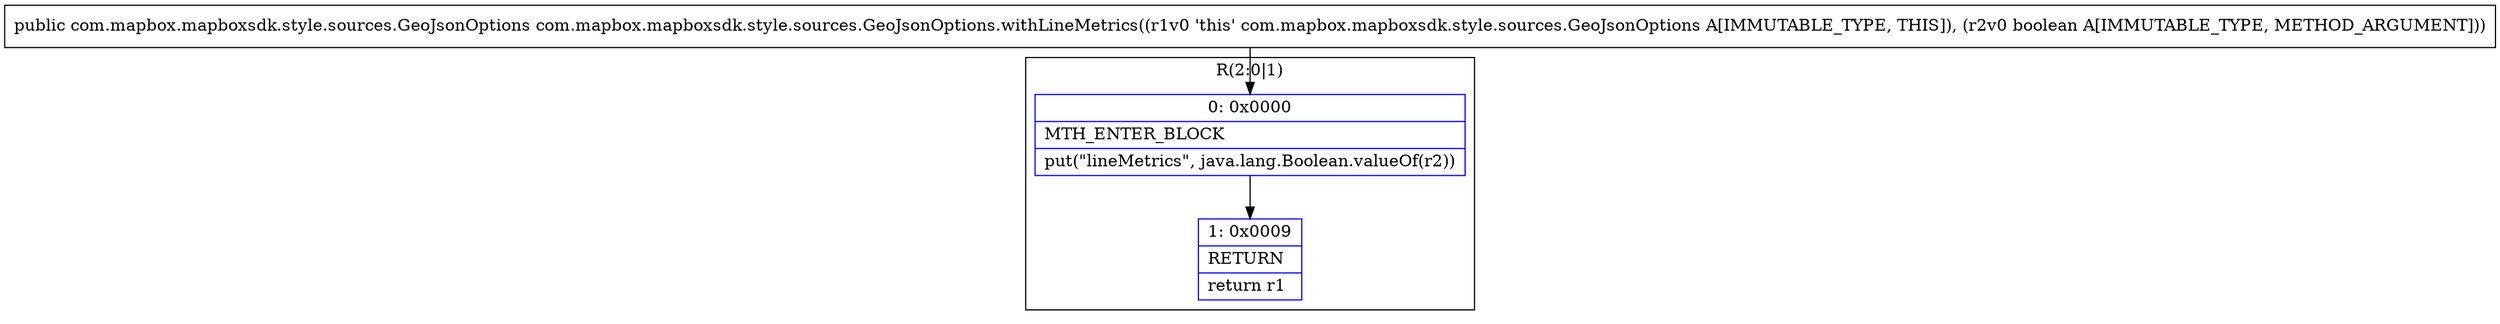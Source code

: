 digraph "CFG forcom.mapbox.mapboxsdk.style.sources.GeoJsonOptions.withLineMetrics(Z)Lcom\/mapbox\/mapboxsdk\/style\/sources\/GeoJsonOptions;" {
subgraph cluster_Region_1885328522 {
label = "R(2:0|1)";
node [shape=record,color=blue];
Node_0 [shape=record,label="{0\:\ 0x0000|MTH_ENTER_BLOCK\l|put(\"lineMetrics\", java.lang.Boolean.valueOf(r2))\l}"];
Node_1 [shape=record,label="{1\:\ 0x0009|RETURN\l|return r1\l}"];
}
MethodNode[shape=record,label="{public com.mapbox.mapboxsdk.style.sources.GeoJsonOptions com.mapbox.mapboxsdk.style.sources.GeoJsonOptions.withLineMetrics((r1v0 'this' com.mapbox.mapboxsdk.style.sources.GeoJsonOptions A[IMMUTABLE_TYPE, THIS]), (r2v0 boolean A[IMMUTABLE_TYPE, METHOD_ARGUMENT])) }"];
MethodNode -> Node_0;
Node_0 -> Node_1;
}

